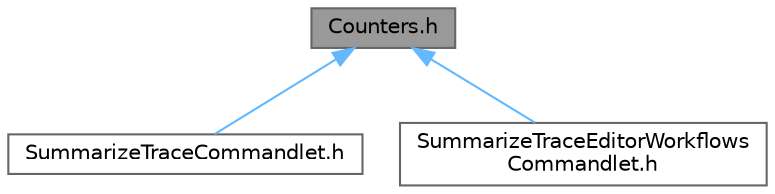 digraph "Counters.h"
{
 // INTERACTIVE_SVG=YES
 // LATEX_PDF_SIZE
  bgcolor="transparent";
  edge [fontname=Helvetica,fontsize=10,labelfontname=Helvetica,labelfontsize=10];
  node [fontname=Helvetica,fontsize=10,shape=box,height=0.2,width=0.4];
  Node1 [id="Node000001",label="Counters.h",height=0.2,width=0.4,color="gray40", fillcolor="grey60", style="filled", fontcolor="black",tooltip=" "];
  Node1 -> Node2 [id="edge1_Node000001_Node000002",dir="back",color="steelblue1",style="solid",tooltip=" "];
  Node2 [id="Node000002",label="SummarizeTraceCommandlet.h",height=0.2,width=0.4,color="grey40", fillcolor="white", style="filled",URL="$df/dcb/SummarizeTraceCommandlet_8h.html",tooltip=" "];
  Node1 -> Node3 [id="edge2_Node000001_Node000003",dir="back",color="steelblue1",style="solid",tooltip=" "];
  Node3 [id="Node000003",label="SummarizeTraceEditorWorkflows\lCommandlet.h",height=0.2,width=0.4,color="grey40", fillcolor="white", style="filled",URL="$db/d5f/SummarizeTraceEditorWorkflowsCommandlet_8h.html",tooltip=" "];
}
